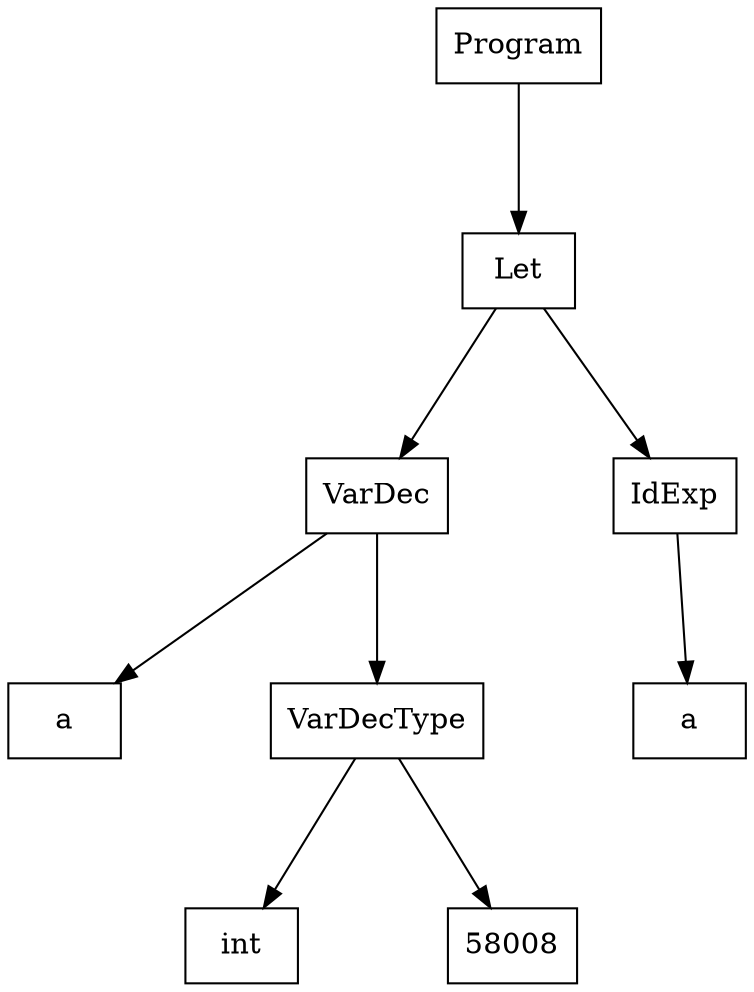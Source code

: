 digraph "ast"{

	nodesep=1;
	ranksep=1;

	N1 [label="Let", shape="box"];
	N2 [label="VarDec", shape="box"];
	N3 [label="a", shape="box"];
	N4 [label="VarDecType", shape="box"];
	N5 [label="int", shape="box"];
	N6 [label="58008", shape="box"];
	N7 [label="IdExp", shape="box"];
	N8 [label="a", shape="box"];
	N0 [label="Program", shape="box"];

	N4 -> N5; 
	N4 -> N6; 
	N2 -> N3; 
	N2 -> N4; 
	N1 -> N2; 
	N7 -> N8; 
	N1 -> N7; 
	N0 -> N1; 
}